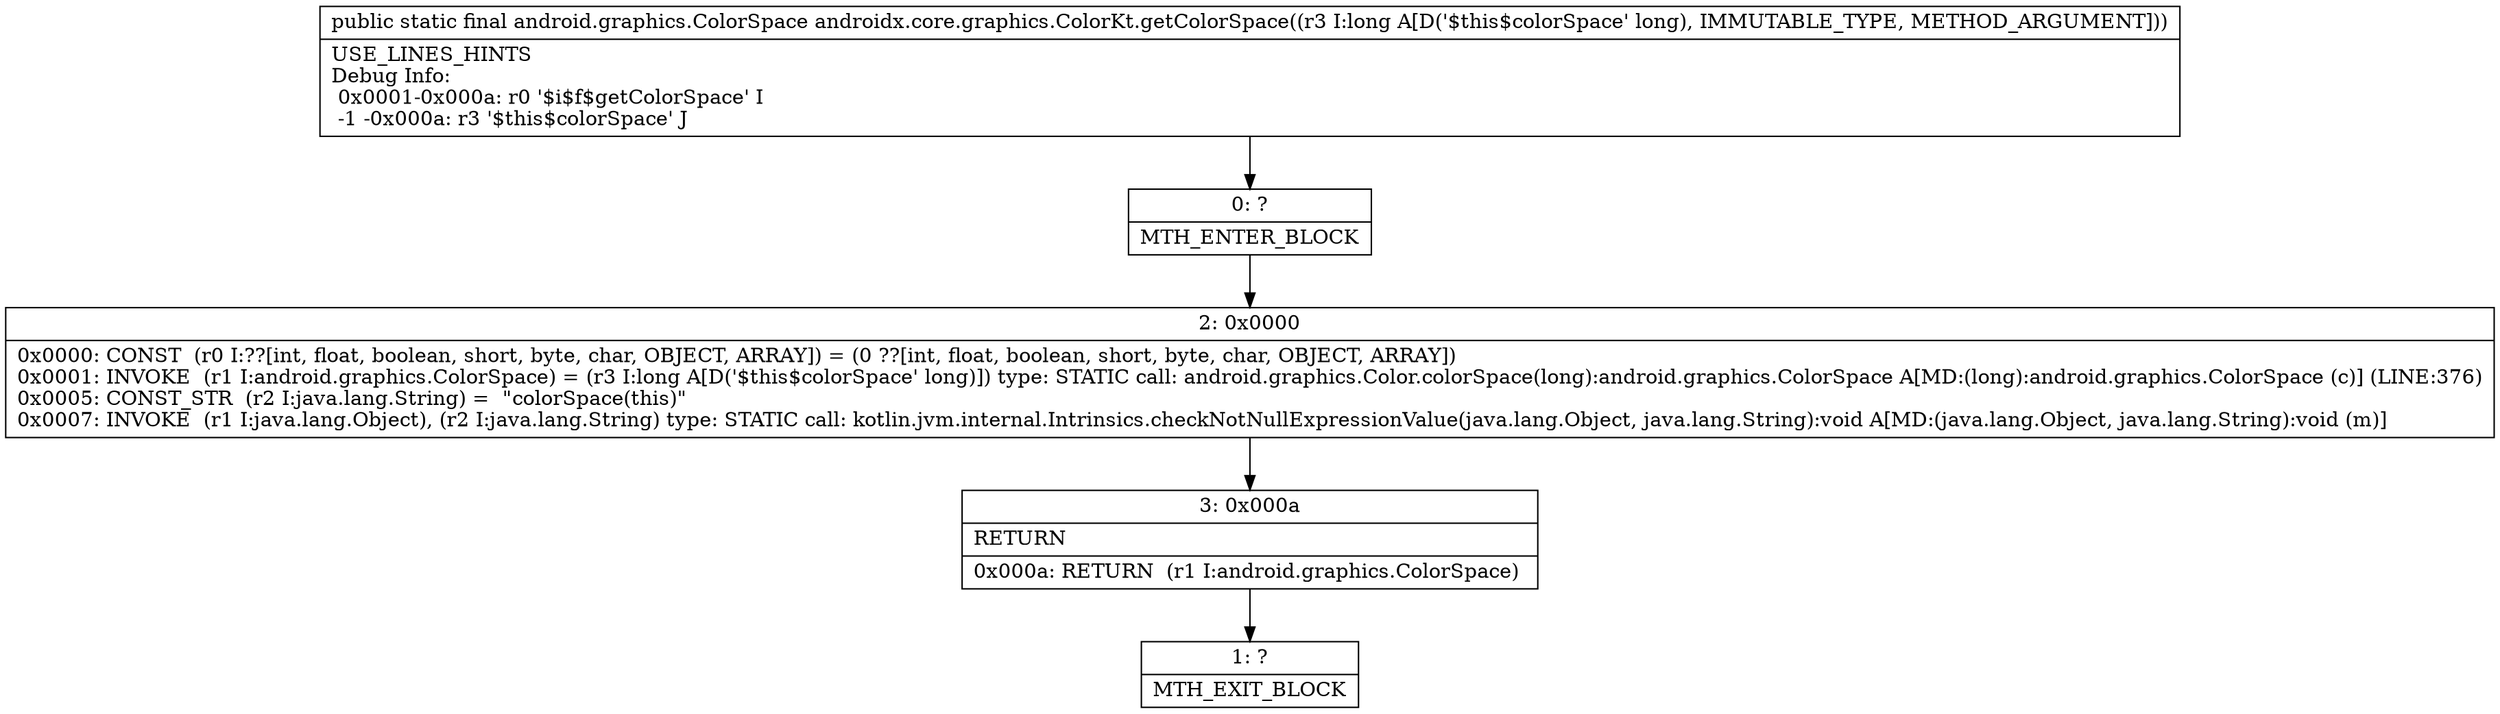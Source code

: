 digraph "CFG forandroidx.core.graphics.ColorKt.getColorSpace(J)Landroid\/graphics\/ColorSpace;" {
Node_0 [shape=record,label="{0\:\ ?|MTH_ENTER_BLOCK\l}"];
Node_2 [shape=record,label="{2\:\ 0x0000|0x0000: CONST  (r0 I:??[int, float, boolean, short, byte, char, OBJECT, ARRAY]) = (0 ??[int, float, boolean, short, byte, char, OBJECT, ARRAY]) \l0x0001: INVOKE  (r1 I:android.graphics.ColorSpace) = (r3 I:long A[D('$this$colorSpace' long)]) type: STATIC call: android.graphics.Color.colorSpace(long):android.graphics.ColorSpace A[MD:(long):android.graphics.ColorSpace (c)] (LINE:376)\l0x0005: CONST_STR  (r2 I:java.lang.String) =  \"colorSpace(this)\" \l0x0007: INVOKE  (r1 I:java.lang.Object), (r2 I:java.lang.String) type: STATIC call: kotlin.jvm.internal.Intrinsics.checkNotNullExpressionValue(java.lang.Object, java.lang.String):void A[MD:(java.lang.Object, java.lang.String):void (m)]\l}"];
Node_3 [shape=record,label="{3\:\ 0x000a|RETURN\l|0x000a: RETURN  (r1 I:android.graphics.ColorSpace) \l}"];
Node_1 [shape=record,label="{1\:\ ?|MTH_EXIT_BLOCK\l}"];
MethodNode[shape=record,label="{public static final android.graphics.ColorSpace androidx.core.graphics.ColorKt.getColorSpace((r3 I:long A[D('$this$colorSpace' long), IMMUTABLE_TYPE, METHOD_ARGUMENT]))  | USE_LINES_HINTS\lDebug Info:\l  0x0001\-0x000a: r0 '$i$f$getColorSpace' I\l  \-1 \-0x000a: r3 '$this$colorSpace' J\l}"];
MethodNode -> Node_0;Node_0 -> Node_2;
Node_2 -> Node_3;
Node_3 -> Node_1;
}


